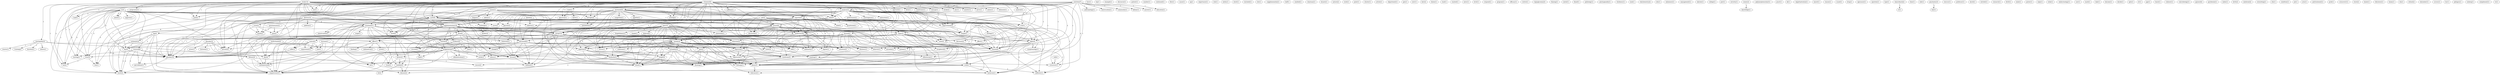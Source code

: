 digraph G {
  nutrition [ label="nutrition(7)" ];
  analysis [ label="analysis(3)" ];
  blind [ label="blind(7)" ];
  reported [ label="reported(7)" ];
  kidney [ label="kidney(1)" ];
  improvement [ label="improvement(3)" ];
  answer [ label="answer(1)" ];
  education [ label="education(1)" ];
  anthropology [ label="anthropology(1)" ];
  conversation [ label="conversation(1)" ];
  sample [ label="sample(1)" ];
  community [ label="community(1)" ];
  candida [ label="candida(5)" ];
  course [ label="course(2)" ];
  tension [ label="tension(6)" ];
  vitamin [ label="vitamin(40)" ];
  oil [ label="oil(3)" ];
  caffeine [ label="caffeine(1)" ];
  increased [ label="increased(3)" ];
  approach [ label="approach(1)" ];
  cycle [ label="cycle(8)" ];
  form [ label="form(1)" ];
  sundromes [ label="sundromes(1)" ];
  pool [ label="pool(2)" ];
  mg [ label="mg(4)" ];
  estrogen [ label="estrogen(2)" ];
  supplementation [ label="supplementation(19)" ];
  damage [ label="damage(1)" ];
  metabolism [ label="metabolism(1)" ];
  decrease [ label="decrease(2)" ];
  decreased [ label="decreased(2)" ];
  treatment [ label="treatment(7)" ];
  intake [ label="intake(2)" ];
  toxicity [ label="toxicity(4)" ];
  use [ label="use(1)" ];
  progesterone [ label="progesterone(7)" ];
  prevent [ label="prevent(4)" ];
  estradiol [ label="estradiol(1)" ];
  day [ label="day(8)" ];
  zinc [ label="zinc(1)" ];
  breast [ label="breast(6)" ];
  group [ label="group(14)" ];
  discussion [ label="discussion(1)" ];
  sugar [ label="sugar(3)" ];
  tenderness [ label="tenderness(6)" ];
  monitor [ label="monitor(1)" ];
  want [ label="want(1)" ];
  anxiety [ label="anxiety(4)" ];
  placebo [ label="placebo(16)" ];
  alpha [ label="alpha(4)" ];
  reduction [ label="reduction(5)" ];
  serum [ label="serum(4)" ];
  nerve [ label="nerve(1)" ];
  remission [ label="remission(1)" ];
  gain [ label="gain(2)" ];
  came [ label="came(2)" ];
  seems [ label="seems(1)" ];
  trial [ label="trial(1)" ];
  onset [ label="onset(2)" ];
  eliminate [ label="eliminate(1)" ];
  improved [ label="improved(1)" ];
  phase [ label="phase(5)" ];
  liver [ label="liver(5)" ];
  versus [ label="versus(1)" ];
  weight [ label="weight(2)" ];
  size [ label="size(1)" ];
  tocopherol [ label="tocopherol(2)" ];
  midlutel [ label="midlutel(1)" ];
  effect [ label="effect(7)" ];
  syndrome [ label="syndrome(5)" ];
  primrose [ label="primrose(1)" ];
  affect [ label="affect(1)" ];
  physician [ label="physician(1)" ];
  mineral [ label="mineral(3)" ];
  relieve [ label="relieve(1)" ];
  see [ label="see(4)" ];
  starting [ label="starting(1)" ];
  crossover [ label="crossover(1)" ];
  magnesium [ label="magnesium(21)" ];
  face [ label="face(1)" ];
  tip [ label="tip(1)" ];
  example [ label="example(1)" ];
  discourse [ label="discourse(1)" ];
  patient [ label="patient(1)" ];
  causes [ label="causes(1)" ];
  edema [ label="edema(1)" ];
  fatigue [ label="fatigue(1)" ];
  headache [ label="headache(3)" ];
  blood [ label="blood(1)" ];
  bloating [ label="bloating(1)" ];
  number [ label="number(1)" ];
  increase [ label="increase(1)" ];
  man [ label="man(1)" ];
  ingestion [ label="ingestion(3)" ];
  requirement [ label="requirement(1)" ];
  carbohydrate [ label="carbohydrate(6)" ];
  continued [ label="continued(1)" ];
  evening [ label="evening(1)" ];
  flow [ label="flow(1)" ];
  study [ label="study(14)" ];
  mastopathy [ label="mastopathy(2)" ];
  load [ label="load(1)" ];
  programme [ label="programme(1)" ];
  mood [ label="mood(2)" ];
  relieves [ label="relieves(1)" ];
  diet [ label="diet(8)" ];
  interaction [ label="interaction(1)" ];
  performance [ label="performance(1)" ];
  showed [ label="showed(2)" ];
  water [ label="water(2)" ];
  convergence [ label="convergence(1)" ];
  dizziness [ label="dizziness(1)" ];
  behavior [ label="behavior(1)" ];
  system [ label="system(1)" ];
  retention [ label="retention(2)" ];
  depression [ label="depression(7)" ];
  vomiting [ label="vomiting(1)" ];
  cause [ label="cause(1)" ];
  ug [ label="ug(1)" ];
  importance [ label="importance(1)" ];
  role [ label="role(1)" ];
  appetite [ label="appetite(1)" ];
  curve [ label="curve(1)" ];
  congestion [ label="congestion(1)" ];
  challenge [ label="challenge(1)" ];
  safflower [ label="safflower(1)" ];
  glucose [ label="glucose(3)" ];
  tolerance [ label="tolerance(1)" ];
  entity [ label="entity(1)" ];
  iu [ label="iu(2)" ];
  improve [ label="improve(1)" ];
  dose [ label="dose(6)" ];
  received [ label="received(8)" ];
  disease [ label="disease(2)" ];
  intent [ label="intent(1)" ];
  menstruation [ label="menstruation(1)" ];
  month [ label="month(1)" ];
  steril [ label="steril(1)" ];
  included [ label="included(1)" ];
  cite [ label="cite(1)" ];
  symptomalogy [ label="symptomalogy(1)" ];
  supplemenation [ label="supplemenation(1)" ];
  half [ label="half(1)" ];
  reduce [ label="reduce(1)" ];
  receive [ label="receive(1)" ];
  training [ label="training(2)" ];
  dietary [ label="dietary(4)" ];
  duration [ label="duration(1)" ];
  smelled [ label="smelled(1)" ];
  chairman [ label="chairman(1)" ];
  quantitated [ label="quantitated(1)" ];
  relief [ label="relief(1)" ];
  nodularity [ label="nodularity(1)" ];
  self [ label="self(1)" ];
  degree [ label="degree(1)" ];
  branch [ label="branch(1)" ];
  nature [ label="nature(2)" ];
  work [ label="work(1)" ];
  point [ label="point(1)" ];
  cluster [ label="cluster(1)" ];
  article [ label="article(1)" ];
  department [ label="department(1)" ];
  gen [ label="gen(1)" ];
  nutr [ label="nutr(1)" ];
  beri [ label="beri(2)" ];
  dozen [ label="dozen(1)" ];
  read [ label="read(1)" ];
  wanted [ label="wanted(1)" ];
  news [ label="news(1)" ];
  level [ label="level(1)" ];
  respond [ label="respond(1)" ];
  program [ label="program(1)" ];
  multivitamin [ label="multivitamin(2)" ];
  change [ label="change(3)" ];
  efficacy [ label="efficacy(1)" ];
  carboxylic [ label="carboxylic(2)" ];
  acid [ label="acid(4)" ];
  pyrrolidone [ label="pyrrolidone(1)" ];
  switch [ label="switch(1)" ];
  hypoglycemia [ label="hypoglycemia(3)" ];
  flaming [ label="flaming(1)" ];
  metal [ label="metal(1)" ];
  evidence [ label="evidence(2)" ];
  linoleic [ label="linoleic(2)" ];
  occured [ label="occured(1)" ];
  ml [ label="ml(1)" ];
  works [ label="works(1)" ];
  year [ label="year(3)" ];
  distress [ label="distress(3)" ];
  score [ label="score(2)" ];
  addition [ label="addition(1)" ];
  pain [ label="pain(2)" ];
  bland [ label="bland(1)" ];
  pathology [ label="pathology(1)" ];
  prostaglandin [ label="prostaglandin(1)" ];
  tiredness [ label="tiredness(1)" ];
  lack [ label="lack(1)" ];
  biochemistry [ label="biochemistry(2)" ];
  edu [ label="edu(1)" ];
  imbalance [ label="imbalance(1)" ];
  management [ label="management(1)" ];
  administration [ label="administration(1)" ];
  doctor [ label="doctor(2)" ];
  treat [ label="treat(2)" ];
  range [ label="range(1)" ];
  find [ label="find(1)" ];
  okstate [ label="okstate(1)" ];
  college [ label="college(1)" ];
  post [ label="post(1)" ];
  disorder [ label="disorder(3)" ];
  hormone [ label="hormone(1)" ];
  arises [ label="arises(1)" ];
  severity [ label="severity(1)" ];
  comes [ label="comes(2)" ];
  knowledge [ label="knowledge(1)" ];
  control [ label="control(1)" ];
  suffer [ label="suffer(1)" ];
  polymorphonuclear [ label="polymorphonuclear(1)" ];
  pract [ label="pract(1)" ];
  ok [ label="ok(1)" ];
  hyperhydration [ label="hyperhydration(1)" ];
  salt [ label="salt(2)" ];
  aldosterone [ label="aldosterone(1)" ];
  restriction [ label="restriction(1)" ];
  obstet [ label="obstet(4)" ];
  lancet [ label="lancet(1)" ];
  reason [ label="reason(1)" ];
  scand [ label="scand(1)" ];
  drug [ label="drug(1)" ];
  ignorance [ label="ignorance(1)" ];
  control [ label="control(2)" ];
  pmt [ label="pmt(10)" ];
  forgetfulness [ label="forgetfulness(1)" ];
  simple [ label="simple(1)" ];
  confusion [ label="confusion(1)" ];
  irritability [ label="irritability(2)" ];
  believed [ label="believed(1)" ];
  lethargy [ label="lethargy(1)" ];
  question [ label="question(1)" ];
  type [ label="type(1)" ];
  reprod [ label="reprod(4)" ];
  etiology [ label="etiology(1)" ];
  banschbach [ label="banschbach(2)" ];
  st [ label="st(1)" ];
  time [ label="time(1)" ];
  side [ label="side(1)" ];
  psychiatry [ label="psychiatry(3)" ];
  line [ label="line(1)" ];
  reoccur [ label="reoccur(1)" ];
  professor [ label="professor(1)" ];
  david [ label="david(1)" ];
  know [ label="know(1)" ];
  estridol [ label="estridol(1)" ];
  research [ label="research(1)" ];
  fertil [ label="fertil(1)" ];
  nimh [ label="nimh(1)" ];
  poster [ label="poster(1)" ];
  reply [ label="reply(1)" ];
  woke [ label="woke(1)" ];
  endocrinology [ label="endocrinology(1)" ];
  lot [ label="lot(2)" ];
  saw [ label="saw(1)" ];
  mark [ label="mark(1)" ];
  take [ label="take(1)" ];
  become [ label="become(1)" ];
  decide [ label="decide(1)" ];
  upto [ label="upto(1)" ];
  dr [ label="dr(1)" ];
  pge [ label="pge(1)" ];
  teach [ label="teach(1)" ];
  rubinow [ label="rubinow(1)" ];
  microbiology [ label="microbiology(1)" ];
  questionnaire [ label="questionnaire(3)" ];
  gynecol [ label="gynecol(4)" ];
  pyridoxine [ label="pyridoxine(1)" ];
  index [ label="index(1)" ];
  birth [ label="birth(2)" ];
  medicine [ label="medicine(4)" ];
  everything [ label="everything(1)" ];
  clin [ label="clin(1)" ];
  condition [ label="condition(1)" ];
  ph [ label="ph(1)" ];
  acta [ label="acta(1)" ];
  pretreatment [ label="pretreatment(1)" ];
  binding [ label="binding(1)" ];
  endometrial [ label="endometrial(1)" ];
  cystol [ label="cystol(1)" ];
  iu [ label="iu(3)" ];
  coll [ label="coll(2)" ];
  prob [ label="prob(1)" ];
  crossoverr [ label="crossoverr(1)" ];
  store [ label="store(2)" ];
  heads [ label="heads(1)" ];
  literature [ label="literature(1)" ];
  hooey [ label="hooey(1)" ];
  rda [ label="rda(1)" ];
  retinol [ label="retinol(2)" ];
  december [ label="december(1)" ];
  scruvy [ label="scruvy(1)" ];
  try [ label="try(1)" ];
  pellagra [ label="pellagra(1)" ];
  iceberg [ label="iceberg(1)" ];
  complement [ label="complement(1)" ];
  ve [ label="ve(1)" ];
  nutrition -> analysis [ label="1" ];
  nutrition -> blind [ label="1" ];
  nutrition -> reported [ label="1" ];
  nutrition -> kidney [ label="1" ];
  nutrition -> improvement [ label="1" ];
  nutrition -> answer [ label="1" ];
  nutrition -> education [ label="1" ];
  nutrition -> anthropology [ label="1" ];
  nutrition -> conversation [ label="1" ];
  nutrition -> sample [ label="1" ];
  nutrition -> community [ label="1" ];
  nutrition -> candida [ label="1" ];
  nutrition -> course [ label="1" ];
  nutrition -> tension [ label="1" ];
  vitamin -> oil [ label="2" ];
  vitamin -> caffeine [ label="1" ];
  vitamin -> increased [ label="1" ];
  vitamin -> approach [ label="1" ];
  vitamin -> cycle [ label="2" ];
  vitamin -> blind [ label="1" ];
  vitamin -> reported [ label="3" ];
  vitamin -> form [ label="1" ];
  vitamin -> sundromes [ label="1" ];
  vitamin -> pool [ label="2" ];
  vitamin -> mg [ label="1" ];
  vitamin -> estrogen [ label="1" ];
  vitamin -> supplementation [ label="3" ];
  vitamin -> damage [ label="1" ];
  vitamin -> metabolism [ label="1" ];
  vitamin -> decrease [ label="1" ];
  vitamin -> decreased [ label="1" ];
  vitamin -> improvement [ label="1" ];
  vitamin -> treatment [ label="1" ];
  vitamin -> intake [ label="1" ];
  vitamin -> toxicity [ label="2" ];
  vitamin -> use [ label="2" ];
  vitamin -> progesterone [ label="2" ];
  vitamin -> prevent [ label="3" ];
  vitamin -> estradiol [ label="1" ];
  vitamin -> day [ label="2" ];
  vitamin -> zinc [ label="2" ];
  vitamin -> breast [ label="2" ];
  vitamin -> group [ label="5" ];
  vitamin -> discussion [ label="1" ];
  vitamin -> sugar [ label="1" ];
  vitamin -> tenderness [ label="2" ];
  vitamin -> monitor [ label="2" ];
  vitamin -> want [ label="2" ];
  vitamin -> anxiety [ label="1" ];
  vitamin -> placebo [ label="6" ];
  vitamin -> alpha [ label="1" ];
  vitamin -> reduction [ label="2" ];
  vitamin -> serum [ label="1" ];
  vitamin -> nerve [ label="1" ];
  vitamin -> remission [ label="1" ];
  vitamin -> gain [ label="1" ];
  vitamin -> came [ label="1" ];
  vitamin -> seems [ label="1" ];
  vitamin -> trial [ label="2" ];
  vitamin -> onset [ label="1" ];
  vitamin -> eliminate [ label="1" ];
  vitamin -> improved [ label="3" ];
  vitamin -> phase [ label="1" ];
  vitamin -> liver [ label="3" ];
  vitamin -> versus [ label="1" ];
  vitamin -> weight [ label="1" ];
  vitamin -> tension [ label="3" ];
  vitamin -> size [ label="2" ];
  vitamin -> tocopherol [ label="1" ];
  vitamin -> midlutel [ label="1" ];
  vitamin -> effect [ label="3" ];
  vitamin -> syndrome [ label="3" ];
  vitamin -> primrose [ label="2" ];
  vitamin -> affect [ label="1" ];
  vitamin -> physician [ label="2" ];
  vitamin -> mineral [ label="1" ];
  vitamin -> relieve [ label="2" ];
  vitamin -> see [ label="2" ];
  vitamin -> starting [ label="1" ];
  vitamin -> crossover [ label="2" ];
  vitamin -> magnesium [ label="2" ];
  causes -> edema [ label="1" ];
  causes -> fatigue [ label="1" ];
  causes -> cycle [ label="1" ];
  causes -> estrogen [ label="1" ];
  causes -> progesterone [ label="1" ];
  causes -> headache [ label="1" ];
  causes -> phase [ label="1" ];
  causes -> blood [ label="1" ];
  causes -> bloating [ label="1" ];
  causes -> magnesium [ label="1" ];
  increase -> man [ label="1" ];
  increase -> ingestion [ label="1" ];
  increase -> requirement [ label="1" ];
  increase -> carbohydrate [ label="1" ];
  oil -> evening [ label="2" ];
  study -> analysis [ label="2" ];
  study -> blind [ label="7" ];
  study -> mastopathy [ label="1" ];
  study -> reported [ label="1" ];
  study -> pool [ label="1" ];
  study -> load [ label="1" ];
  study -> supplementation [ label="2" ];
  study -> improvement [ label="1" ];
  study -> treatment [ label="1" ];
  study -> use [ label="1" ];
  study -> prevent [ label="1" ];
  study -> programme [ label="1" ];
  study -> mood [ label="1" ];
  study -> relieves [ label="1" ];
  study -> sample [ label="1" ];
  study -> alpha [ label="1" ];
  study -> trial [ label="1" ];
  study -> diet [ label="1" ];
  study -> liver [ label="1" ];
  study -> tension [ label="3" ];
  study -> size [ label="1" ];
  study -> tocopherol [ label="1" ];
  study -> syndrome [ label="4" ];
  study -> carbohydrate [ label="1" ];
  study -> see [ label="1" ];
  study -> crossover [ label="1" ];
  study -> magnesium [ label="1" ];
  analysis -> blind [ label="1" ];
  analysis -> reported [ label="1" ];
  analysis -> interaction [ label="1" ];
  analysis -> performance [ label="1" ];
  analysis -> supplementation [ label="1" ];
  analysis -> showed [ label="1" ];
  analysis -> decreased [ label="1" ];
  analysis -> improvement [ label="1" ];
  analysis -> water [ label="1" ];
  analysis -> convergence [ label="1" ];
  analysis -> sample [ label="1" ];
  analysis -> dizziness [ label="1" ];
  analysis -> behavior [ label="1" ];
  analysis -> system [ label="1" ];
  analysis -> retention [ label="1" ];
  analysis -> improved [ label="1" ];
  analysis -> depression [ label="1" ];
  analysis -> tension [ label="1" ];
  analysis -> vomiting [ label="1" ];
  increased -> cycle [ label="2" ];
  increased -> evening [ label="1" ];
  increased -> appetite [ label="1" ];
  increased -> estrogen [ label="1" ];
  increased -> progesterone [ label="2" ];
  increased -> curve [ label="1" ];
  increased -> congestion [ label="1" ];
  increased -> breast [ label="1" ];
  increased -> challenge [ label="1" ];
  increased -> sugar [ label="1" ];
  increased -> tenderness [ label="1" ];
  increased -> ingestion [ label="1" ];
  increased -> serum [ label="1" ];
  increased -> headache [ label="1" ];
  increased -> safflower [ label="1" ];
  increased -> glucose [ label="1" ];
  increased -> phase [ label="2" ];
  increased -> blood [ label="1" ];
  increased -> tolerance [ label="1" ];
  increased -> midlutel [ label="1" ];
  increased -> primrose [ label="1" ];
  increased -> bloating [ label="1" ];
  iu -> cycle [ label="1" ];
  iu -> pool [ label="2" ];
  iu -> load [ label="2" ];
  iu -> improve [ label="1" ];
  iu -> supplementation [ label="2" ];
  iu -> dose [ label="1" ];
  iu -> prevent [ label="2" ];
  iu -> day [ label="1" ];
  iu -> received [ label="6" ];
  iu -> breast [ label="3" ];
  iu -> placebo [ label="5" ];
  iu -> disease [ label="3" ];
  iu -> onset [ label="1" ];
  iu -> improved [ label="1" ];
  iu -> liver [ label="2" ];
  iu -> size [ label="2" ];
  iu -> intent [ label="2" ];
  iu -> see [ label="2" ];
  iu -> starting [ label="1" ];
  cycle -> supplementation [ label="2" ];
  cycle -> treatment [ label="1" ];
  cycle -> menstruation [ label="1" ];
  cycle -> curve [ label="1" ];
  cycle -> challenge [ label="1" ];
  cycle -> group [ label="1" ];
  cycle -> placebo [ label="1" ];
  cycle -> onset [ label="2" ];
  cycle -> glucose [ label="1" ];
  cycle -> month [ label="1" ];
  cycle -> tolerance [ label="1" ];
  cycle -> magnesium [ label="1" ];
  blind -> supplementation [ label="2" ];
  blind -> treatment [ label="1" ];
  blind -> mood [ label="1" ];
  blind -> relieves [ label="1" ];
  blind -> alpha [ label="3" ];
  blind -> symptomalogy [ label="2" ];
  blind -> trial [ label="1" ];
  blind -> tension [ label="1" ];
  blind -> tocopherol [ label="3" ];
  blind -> effect [ label="2" ];
  blind -> syndrome [ label="3" ];
  blind -> crossover [ label="1" ];
  blind -> magnesium [ label="1" ];
  mastopathy -> reduce [ label="1" ];
  mastopathy -> receive [ label="1" ];
  mastopathy -> ingestion [ label="1" ];
  mastopathy -> training [ label="1" ];
  mastopathy -> dietary [ label="1" ];
  mastopathy -> duration [ label="1" ];
  reported -> quantitated [ label="2" ];
  reported -> improvement [ label="3" ];
  reported -> relief [ label="1" ];
  reported -> breast [ label="2" ];
  reported -> group [ label="2" ];
  reported -> tenderness [ label="2" ];
  reported -> anxiety [ label="1" ];
  reported -> placebo [ label="3" ];
  reported -> sample [ label="1" ];
  reported -> reduction [ label="3" ];
  reported -> nodularity [ label="2" ];
  reported -> self [ label="2" ];
  reported -> gain [ label="2" ];
  reported -> versus [ label="1" ];
  reported -> weight [ label="2" ];
  reported -> tension [ label="1" ];
  reported -> degree [ label="2" ];
  multivitamin -> prevent [ label="1" ];
  multivitamin -> change [ label="1" ];
  multivitamin -> diet [ label="1" ];
  mg -> carboxylic [ label="1" ];
  mg -> day [ label="4" ];
  mg -> placebo [ label="5" ];
  mg -> acid [ label="1" ];
  mg -> onset [ label="2" ];
  mg -> pyrrolidone [ label="1" ];
  mg -> magnesium [ label="1" ];
  estrogen -> metabolism [ label="1" ];
  estrogen -> phase [ label="1" ];
  estrogen -> liver [ label="1" ];
  supplementation -> evidence [ label="3" ];
  supplementation -> decreased [ label="1" ];
  supplementation -> dose [ label="2" ];
  supplementation -> toxicity [ label="3" ];
  supplementation -> prevent [ label="1" ];
  supplementation -> linoleic [ label="2" ];
  supplementation -> placebo [ label="1" ];
  supplementation -> change [ label="2" ];
  supplementation -> occured [ label="1" ];
  supplementation -> alpha [ label="2" ];
  supplementation -> serum [ label="1" ];
  supplementation -> ml [ label="1" ];
  supplementation -> acid [ label="2" ];
  supplementation -> onset [ label="1" ];
  supplementation -> works [ label="1" ];
  supplementation -> improved [ label="1" ];
  supplementation -> safflower [ label="2" ];
  supplementation -> diet [ label="1" ];
  supplementation -> syndrome [ label="1" ];
  supplementation -> primrose [ label="2" ];
  supplementation -> year [ label="2" ];
  showed -> decrease [ label="1" ];
  showed -> decreased [ label="1" ];
  showed -> water [ label="1" ];
  showed -> placebo [ label="1" ];
  showed -> dizziness [ label="1" ];
  showed -> behavior [ label="1" ];
  showed -> system [ label="1" ];
  showed -> retention [ label="1" ];
  showed -> improved [ label="1" ];
  showed -> depression [ label="1" ];
  showed -> vomiting [ label="1" ];
  evidence -> occured [ label="1" ];
  evidence -> serum [ label="1" ];
  evidence -> ml [ label="1" ];
  evidence -> year [ label="1" ];
  distress -> decreased [ label="1" ];
  distress -> treatment [ label="2" ];
  distress -> score [ label="2" ];
  distress -> group [ label="1" ];
  distress -> placebo [ label="1" ];
  distress -> reduction [ label="1" ];
  distress -> addition [ label="1" ];
  distress -> month [ label="1" ];
  distress -> pain [ label="1" ];
  decreased -> progesterone [ label="1" ];
  decreased -> estradiol [ label="1" ];
  decreased -> water [ label="1" ];
  decreased -> placebo [ label="1" ];
  decreased -> change [ label="1" ];
  decreased -> serum [ label="1" ];
  decreased -> retention [ label="1" ];
  decreased -> phase [ label="1" ];
  decreased -> depression [ label="1" ];
  decreased -> midlutel [ label="1" ];
  decreased -> magnesium [ label="1" ];
  improvement -> sample [ label="1" ];
  improvement -> tension [ label="1" ];
  dose -> toxicity [ label="1" ];
  dose -> occured [ label="1" ];
  dose -> serum [ label="1" ];
  dose -> ml [ label="1" ];
  dose -> remission [ label="1" ];
  dose -> improved [ label="1" ];
  dose -> relieve [ label="1" ];
  treatment -> menstruation [ label="1" ];
  treatment -> progesterone [ label="1" ];
  treatment -> day [ label="1" ];
  treatment -> group [ label="1" ];
  treatment -> mood [ label="1" ];
  treatment -> administration [ label="1" ];
  treatment -> placebo [ label="1" ];
  treatment -> reduction [ label="1" ];
  treatment -> doctor [ label="1" ];
  treatment -> candida [ label="1" ];
  treatment -> treat [ label="1" ];
  treatment -> range [ label="1" ];
  treatment -> syndrome [ label="1" ];
  treatment -> find [ label="1" ];
  treatment -> magnesium [ label="1" ];
  disorder -> hormone [ label="1" ];
  disorder -> prevent [ label="1" ];
  disorder -> diet [ label="1" ];
  disorder -> arises [ label="1" ];
  disorder -> dietary [ label="1" ];
  comes -> knowledge [ label="1" ];
  control -> man [ label="1" ];
  control -> day [ label="1" ];
  control -> suffer [ label="1" ];
  control -> requirement [ label="1" ];
  carboxylic -> day [ label="1" ];
  carboxylic -> onset [ label="1" ];
  toxicity -> progesterone [ label="1" ];
  toxicity -> occured [ label="1" ];
  toxicity -> serum [ label="1" ];
  toxicity -> ml [ label="1" ];
  toxicity -> phase [ label="1" ];
  toxicity -> year [ label="1" ];
  salt -> breast [ label="1" ];
  salt -> discussion [ label="1" ];
  salt -> tenderness [ label="1" ];
  salt -> aldosterone [ label="1" ];
  salt -> serum [ label="1" ];
  salt -> restriction [ label="1" ];
  salt -> retention [ label="1" ];
  salt -> came [ label="1" ];
  salt -> tension [ label="1" ];
  salt -> magnesium [ label="1" ];
  progesterone -> administration [ label="1" ];
  progesterone -> doctor [ label="1" ];
  progesterone -> serum [ label="1" ];
  progesterone -> candida [ label="1" ];
  progesterone -> treat [ label="1" ];
  progesterone -> works [ label="1" ];
  progesterone -> phase [ label="4" ];
  progesterone -> liver [ label="1" ];
  progesterone -> midlutel [ label="1" ];
  progesterone -> find [ label="1" ];
  obstet -> mood [ label="1" ];
  obstet -> relieves [ label="1" ];
  obstet -> tension [ label="1" ];
  day -> placebo [ label="4" ];
  day -> onset [ label="3" ];
  water -> aldosterone [ label="1" ];
  water -> serum [ label="1" ];
  score -> group [ label="1" ];
  score -> placebo [ label="1" ];
  score -> month [ label="1" ];
  score -> pain [ label="1" ];
  received -> placebo [ label="7" ];
  received -> acid [ label="2" ];
  received -> onset [ label="2" ];
  received -> pyrrolidone [ label="1" ];
  received -> starting [ label="1" ];
  received -> magnesium [ label="3" ];
  breast -> group [ label="3" ];
  breast -> discussion [ label="1" ];
  breast -> sugar [ label="1" ];
  breast -> tenderness [ label="5" ];
  breast -> placebo [ label="2" ];
  breast -> ingestion [ label="1" ];
  breast -> nodularity [ label="2" ];
  breast -> headache [ label="1" ];
  breast -> self [ label="2" ];
  breast -> disease [ label="1" ];
  breast -> came [ label="1" ];
  breast -> phase [ label="1" ];
  breast -> blood [ label="1" ];
  breast -> tension [ label="1" ];
  breast -> degree [ label="2" ];
  breast -> bloating [ label="1" ];
  group -> anxiety [ label="2" ];
  group -> placebo [ label="7" ];
  group -> control [ label="1" ];
  group -> suffer [ label="1" ];
  group -> reduction [ label="2" ];
  group -> nodularity [ label="1" ];
  group -> serum [ label="1" ];
  group -> self [ label="1" ];
  group -> phase [ label="1" ];
  group -> versus [ label="2" ];
  group -> midlutel [ label="1" ];
  group -> effect [ label="1" ];
  group -> degree [ label="1" ];
  pmt -> sugar [ label="5" ];
  pmt -> tenderness [ label="6" ];
  pmt -> forgetfulness [ label="5" ];
  pmt -> anxiety [ label="5" ];
  pmt -> placebo [ label="1" ];
  pmt -> simple [ label="1" ];
  pmt -> confusion [ label="5" ];
  pmt -> ingestion [ label="6" ];
  pmt -> aldosterone [ label="1" ];
  pmt -> serum [ label="1" ];
  pmt -> headache [ label="5" ];
  pmt -> restriction [ label="1" ];
  pmt -> gain [ label="5" ];
  pmt -> irritability [ label="5" ];
  pmt -> disease [ label="1" ];
  pmt -> retention [ label="1" ];
  pmt -> came [ label="1" ];
  pmt -> improved [ label="4" ];
  pmt -> phase [ label="7" ];
  pmt -> weight [ label="5" ];
  pmt -> blood [ label="5" ];
  pmt -> depression [ label="5" ];
  pmt -> believed [ label="1" ];
  pmt -> tension [ label="1" ];
  pmt -> syndrome [ label="5" ];
  pmt -> relieve [ label="2" ];
  pmt -> bloating [ label="5" ];
  pmt -> lethargy [ label="5" ];
  pmt -> magnesium [ label="2" ];
  sugar -> ingestion [ label="1" ];
  sugar -> alpha [ label="1" ];
  sugar -> headache [ label="1" ];
  sugar -> acid [ label="1" ];
  sugar -> safflower [ label="1" ];
  sugar -> phase [ label="1" ];
  sugar -> blood [ label="1" ];
  sugar -> primrose [ label="1" ];
  sugar -> affect [ label="1" ];
  sugar -> bloating [ label="1" ];
  sugar -> magnesium [ label="1" ];
  reprod -> sample [ label="1" ];
  reprod -> alpha [ label="1" ];
  reprod -> etiology [ label="1" ];
  reprod -> tension [ label="2" ];
  reprod -> tocopherol [ label="1" ];
  reprod -> syndrome [ label="2" ];
  banschbach -> st [ label="1" ];
  tenderness -> placebo [ label="1" ];
  tenderness -> ingestion [ label="2" ];
  tenderness -> nodularity [ label="2" ];
  tenderness -> headache [ label="2" ];
  tenderness -> self [ label="2" ];
  tenderness -> came [ label="1" ];
  tenderness -> phase [ label="2" ];
  tenderness -> blood [ label="2" ];
  tenderness -> tension [ label="1" ];
  tenderness -> degree [ label="2" ];
  tenderness -> bloating [ label="2" ];
  psychiatry -> line [ label="1" ];
  want -> know [ label="1" ];
  want -> physician [ label="1" ];
  anxiety -> placebo [ label="1" ];
  anxiety -> confusion [ label="2" ];
  anxiety -> ingestion [ label="2" ];
  anxiety -> headache [ label="2" ];
  anxiety -> dizziness [ label="1" ];
  anxiety -> behavior [ label="1" ];
  anxiety -> system [ label="1" ];
  anxiety -> gain [ label="2" ];
  anxiety -> irritability [ label="2" ];
  anxiety -> retention [ label="1" ];
  anxiety -> improved [ label="1" ];
  anxiety -> phase [ label="2" ];
  anxiety -> versus [ label="1" ];
  anxiety -> weight [ label="2" ];
  anxiety -> blood [ label="2" ];
  anxiety -> depression [ label="1" ];
  anxiety -> vomiting [ label="1" ];
  anxiety -> bloating [ label="2" ];
  anxiety -> lethargy [ label="2" ];
  placebo -> onset [ label="1" ];
  control -> suffer [ label="1" ];
  control -> requirement [ label="1" ];
  ingestion -> headache [ label="1" ];
  ingestion -> phase [ label="1" ];
  ingestion -> blood [ label="1" ];
  ingestion -> bloating [ label="1" ];
  suffer -> diet [ label="1" ];
  alpha -> symptomalogy [ label="1" ];
  alpha -> acid [ label="2" ];
  alpha -> safflower [ label="2" ];
  alpha -> tocopherol [ label="2" ];
  alpha -> syndrome [ label="1" ];
  alpha -> primrose [ label="2" ];
  reduction -> nodularity [ label="1" ];
  reduction -> self [ label="1" ];
  reduction -> gain [ label="2" ];
  reduction -> versus [ label="1" ];
  reduction -> weight [ label="2" ];
  reduction -> degree [ label="1" ];
  doctor -> candida [ label="1" ];
  doctor -> treat [ label="1" ];
  doctor -> course [ label="1" ];
  serum -> ml [ label="2" ];
  serum -> phase [ label="1" ];
  serum -> midlutel [ label="1" ];
  headache -> acid [ label="1" ];
  headache -> phase [ label="1" ];
  headache -> pyrrolidone [ label="1" ];
  headache -> blood [ label="1" ];
  headache -> magnesium [ label="2" ];
  candida -> disease [ label="1" ];
  candida -> lot [ label="1" ];
  acid -> onset [ label="1" ];
  acid -> safflower [ label="2" ];
  acid -> primrose [ label="2" ];
  gain -> phase [ label="1" ];
  gain -> blood [ label="1" ];
  gain -> bloating [ label="1" ];
  irritability -> phase [ label="1" ];
  irritability -> weight [ label="1" ];
  irritability -> blood [ label="1" ];
  irritability -> bloating [ label="1" ];
  irritability -> lethargy [ label="1" ];
  came -> tension [ label="1" ];
  improved -> depression [ label="2" ];
  improved -> vomiting [ label="2" ];
  improved -> relieve [ label="1" ];
  questionnaire -> month [ label="1" ];
  questionnaire -> pain [ label="1" ];
  diet -> carbohydrate [ label="1" ];
  phase -> tolerance [ label="1" ];
  liver -> size [ label="1" ];
  liver -> see [ label="1" ];
  dietary -> primrose [ label="1" ];
  dietary -> carbohydrate [ label="3" ];
  dietary -> magnesium [ label="1" ];
  weight -> blood [ label="1" ];
  weight -> bloating [ label="1" ];
  depression -> bloating [ label="3" ];
  depression -> lethargy [ label="3" ];
  tocopherol -> syndrome [ label="1" ];
  effect -> syndrome [ label="1" ];
  effect -> carbohydrate [ label="1" ];
  effect -> binding [ label="1" ];
  effect -> endometrial [ label="1" ];
  effect -> cystol [ label="1" ];
  syndrome -> bloating [ label="1" ];
  syndrome -> lethargy [ label="1" ];
  syndrome -> crossover [ label="1" ];
  iu -> intent [ label="2" ];
  iu -> see [ label="2" ];
  iu -> starting [ label="1" ];
  coll -> crossover [ label="1" ];
  carbohydrate -> magnesium [ label="1" ];
}

